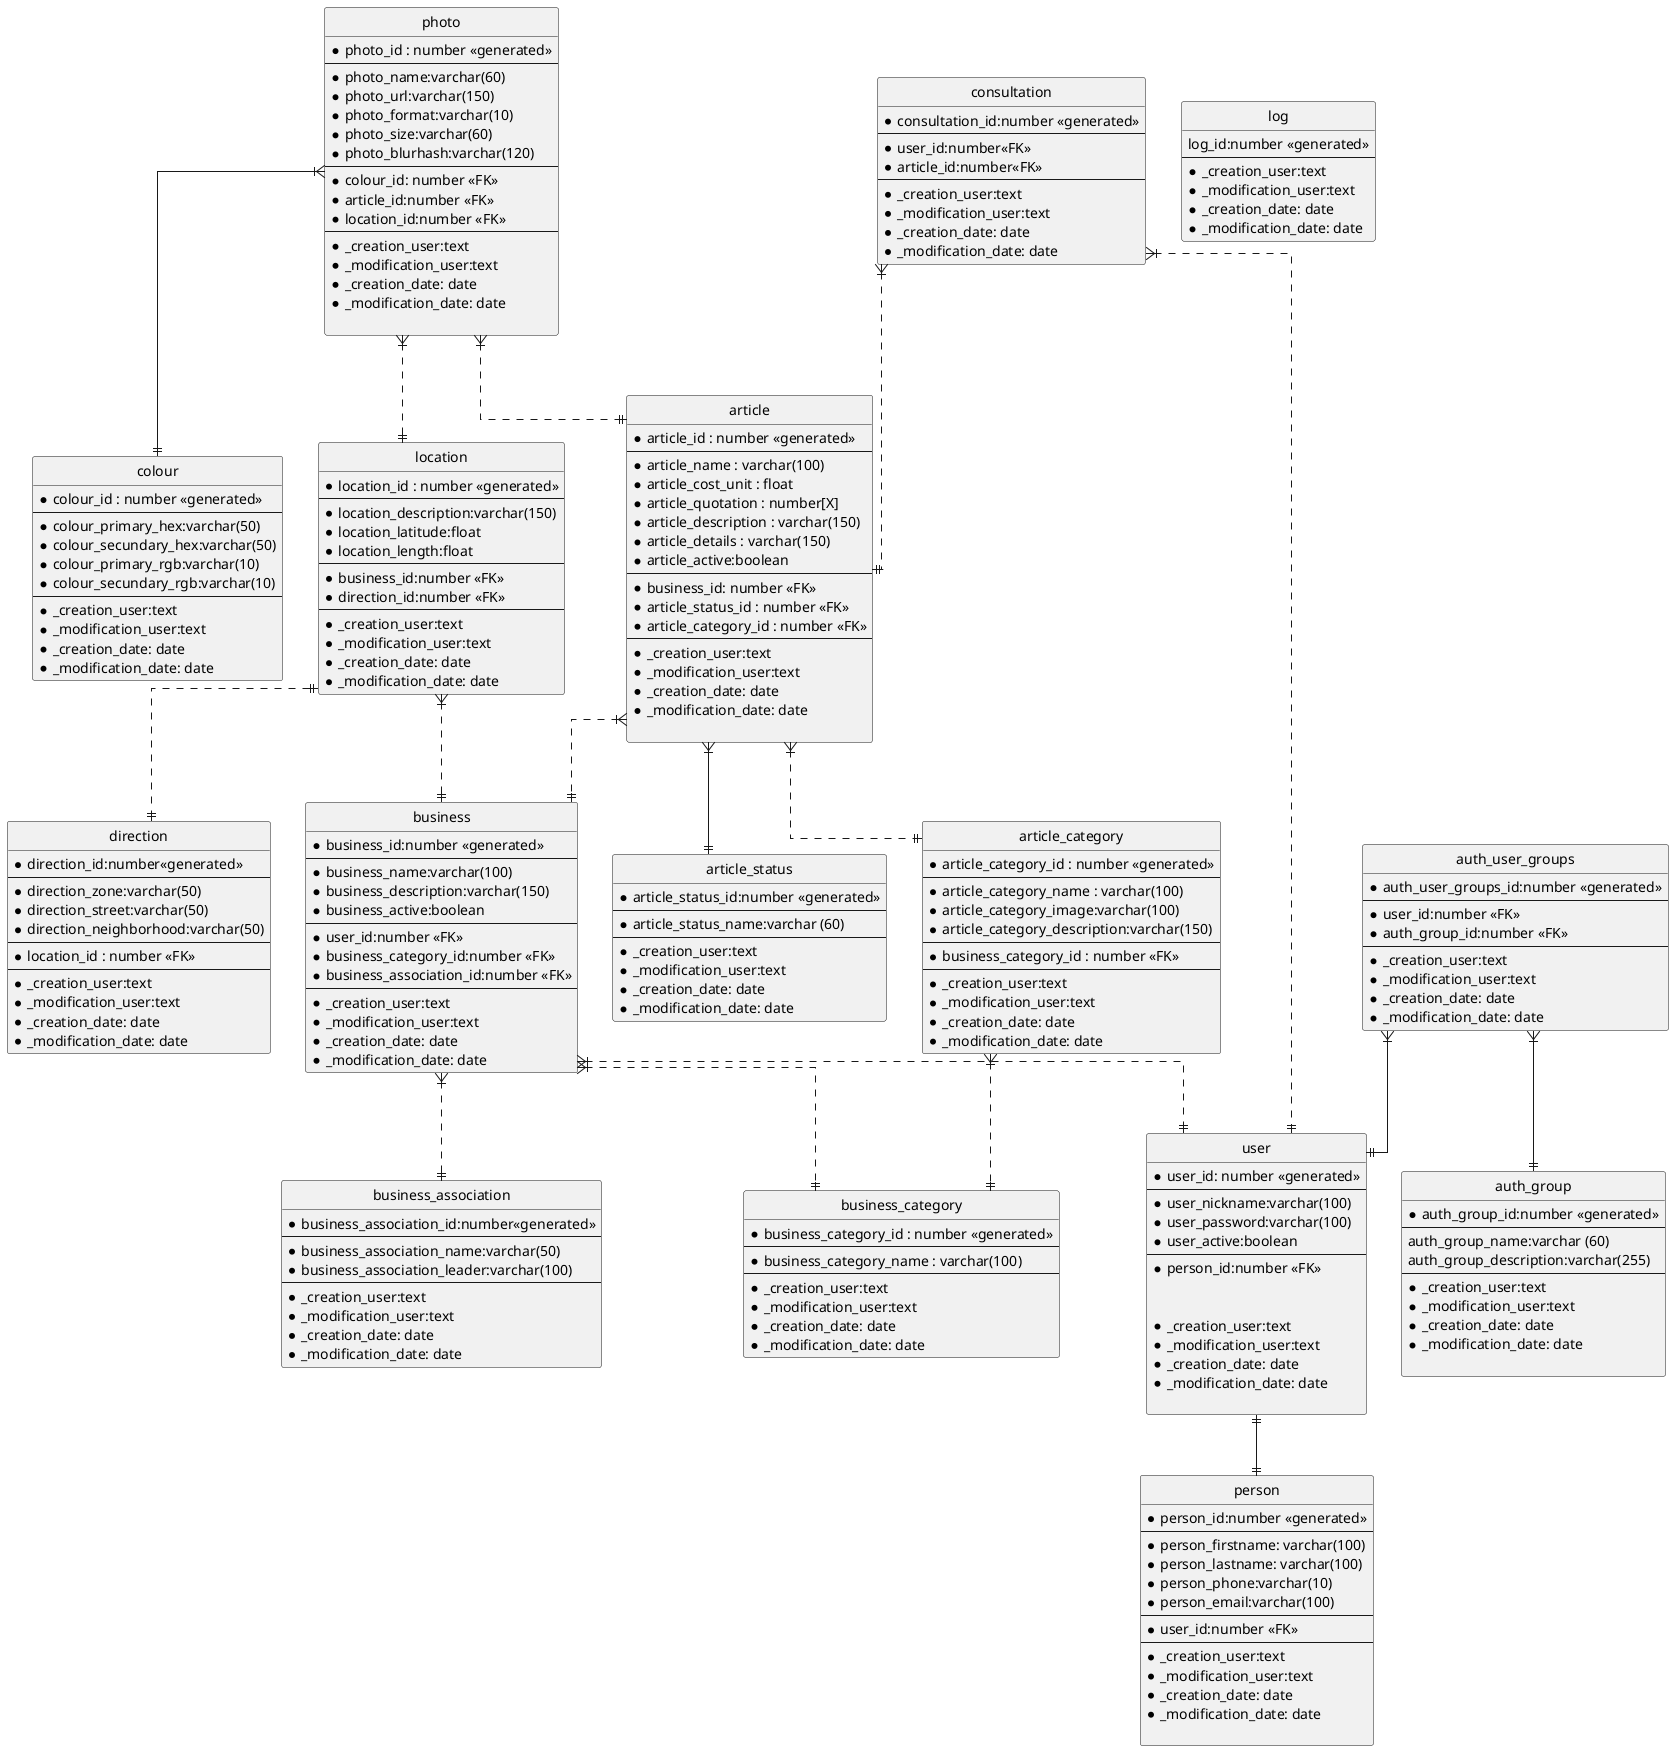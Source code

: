 @startuml
' hide the spot
hide circle

' avoid problems with angled crows feet
skinparam linetype ortho

entity "photo" as e_photo {
*photo_id : number <<generated>>
--
*photo_name:varchar(60)
*photo_url:varchar(150)
*photo_format:varchar(10)
*photo_size:varchar(60)
*photo_blurhash:varchar(120)
--
*colour_id: number <<FK>>
*article_id:number <<FK>>
*location_id:number <<FK>>
--
*_creation_user:text
*_modification_user:text
*_creation_date: date
*_modification_date: date

}
entity "colour" as e_colour{
*colour_id : number <<generated>>
--
*colour_primary_hex:varchar(50)
*colour_secundary_hex:varchar(50)
*colour_primary_rgb:varchar(10)
*colour_secundary_rgb:varchar(10)
--
*_creation_user:text
*_modification_user:text
*_creation_date: date
*_modification_date: date
}
entity "location" as e_location {
 *location_id : number <<generated>>
 --
 *location_description:varchar(150)
 *location_latitude:float
 *location_length:float
 --
 *business_id:number <<FK>>
 *direction_id:number <<FK>>
 --
*_creation_user:text
*_modification_user:text
*_creation_date: date
*_modification_date: date
}

entity "log" as e_log{
log_id:number <<generated>>
--
*_creation_user:text
*_modification_user:text
*_creation_date: date
*_modification_date: date
}

entity "direction" as e_direction{
*direction_id:number<<generated>>
--
*direction_zone:varchar(50)
*direction_street:varchar(50)
*direction_neighborhood:varchar(50)
--
*location_id : number <<FK>>
--
*_creation_user:text
*_modification_user:text
*_creation_date: date
*_modification_date: date
}

entity "business_association" as e_business_association {
*business_association_id:number<<generated>>
--
*business_association_name:varchar(50)
*business_association_leader:varchar(100)
--
*_creation_user:text
*_modification_user:text
*_creation_date: date
*_modification_date: date
}

entity "business" as e_business{
*business_id:number <<generated>>
--
*business_name:varchar(100)
*business_description:varchar(150)
*business_active:boolean
--
*user_id:number <<FK>>
*business_category_id:number <<FK>>
*business_association_id:number <<FK>>
--
*_creation_user:text
*_modification_user:text
*_creation_date: date
*_modification_date: date
}
entity "person" as e_person{
*person_id:number <<generated>>
--
*person_firstname: varchar(100)
*person_lastname: varchar(100)
*person_phone:varchar(10)
*person_email:varchar(100)
--
*user_id:number <<FK>>
--
*_creation_user:text
*_modification_user:text
*_creation_date: date
*_modification_date: date

}
entity "user" as e_user{
*user_id: number <<generated>>
--
*user_nickname:varchar(100)
*user_password:varchar(100)
*user_active:boolean
--
*person_id:number <<FK>>


*_creation_user:text
*_modification_user:text
*_creation_date: date
*_modification_date: date

}



entity "auth_user_groups" as e_auth_user_groups{
*auth_user_groups_id:number <<generated>>
--
*user_id:number <<FK>>
*auth_group_id:number <<FK>>
--
*_creation_user:text
*_modification_user:text
*_creation_date: date
*_modification_date: date
}

entity "auth_group" as e_auth_group{
*auth_group_id:number <<generated>>
--
auth_group_name:varchar (60)
auth_group_description:varchar(255)
--
*_creation_user:text
*_modification_user:text
*_creation_date: date
*_modification_date: date

}







entity "consultation" as e_consultation{
*consultation_id:number <<generated>>
--
*user_id:number<<FK>>
*article_id:number<<FK>>
--
*_creation_user:text
*_modification_user:text
*_creation_date: date
*_modification_date: date
}




entity "business_category" as e_business_category {
*business_category_id : number <<generated>>
--
*business_category_name : varchar(100)
--
*_creation_user:text
*_modification_user:text
*_creation_date: date
*_modification_date: date
}

entity "article_category" as e_article_category {
*article_category_id : number <<generated>>
--
*article_category_name : varchar(100)
*article_category_image:varchar(100)
*article_category_description:varchar(150)
--
*business_category_id : number <<FK>>
--
*_creation_user:text
*_modification_user:text
*_creation_date: date
*_modification_date: date
}

entity "article" as e_article {
*article_id : number <<generated>>
--
*article_name : varchar(100)
*article_cost_unit : float
*article_quotation : number[X]
*article_description : varchar(150)
*article_details : varchar(150)
*article_active:boolean
--
*business_id: number <<FK>>
*article_status_id : number <<FK>>
*article_category_id : number <<FK>>
--
*_creation_user:text
*_modification_user:text
*_creation_date: date
*_modification_date: date

}
entity "article_status" as e_article_status{
*article_status_id:number <<generated>>
--
*article_status_name:varchar (60)
--
*_creation_user:text
*_modification_user:text
*_creation_date: date
*_modification_date: date
}


e_business}|..||e_user
e_photo}|..||e_location
e_location}|..||e_business
e_article_category }|..||e_business_category
e_article }|..|| e_article_category
e_photo }|..|| e_article
e_business}|..||e_business_association
e_article}|..||e_business
e_business}|..||e_business_category
e_consultation}|..||e_article
e_consultation}|..||e_user
e_auth_user_groups}|--||e_user
e_location||..||e_direction
e_user||--||e_person
e_photo}|--||e_colour
e_auth_user_groups}|--||e_auth_group
e_article}|--||e_article_status




@enduml